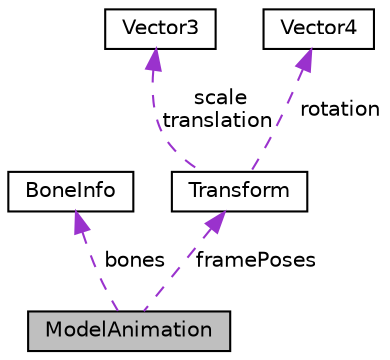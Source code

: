 digraph "ModelAnimation"
{
 // LATEX_PDF_SIZE
  edge [fontname="Helvetica",fontsize="10",labelfontname="Helvetica",labelfontsize="10"];
  node [fontname="Helvetica",fontsize="10",shape=record];
  Node1 [label="ModelAnimation",height=0.2,width=0.4,color="black", fillcolor="grey75", style="filled", fontcolor="black",tooltip=" "];
  Node2 -> Node1 [dir="back",color="darkorchid3",fontsize="10",style="dashed",label=" bones" ,fontname="Helvetica"];
  Node2 [label="BoneInfo",height=0.2,width=0.4,color="black", fillcolor="white", style="filled",URL="$structBoneInfo.html",tooltip=" "];
  Node3 -> Node1 [dir="back",color="darkorchid3",fontsize="10",style="dashed",label=" framePoses" ,fontname="Helvetica"];
  Node3 [label="Transform",height=0.2,width=0.4,color="black", fillcolor="white", style="filled",URL="$structTransform.html",tooltip=" "];
  Node4 -> Node3 [dir="back",color="darkorchid3",fontsize="10",style="dashed",label=" scale\ntranslation" ,fontname="Helvetica"];
  Node4 [label="Vector3",height=0.2,width=0.4,color="black", fillcolor="white", style="filled",URL="$structVector3.html",tooltip=" "];
  Node5 -> Node3 [dir="back",color="darkorchid3",fontsize="10",style="dashed",label=" rotation" ,fontname="Helvetica"];
  Node5 [label="Vector4",height=0.2,width=0.4,color="black", fillcolor="white", style="filled",URL="$structVector4.html",tooltip=" "];
}
